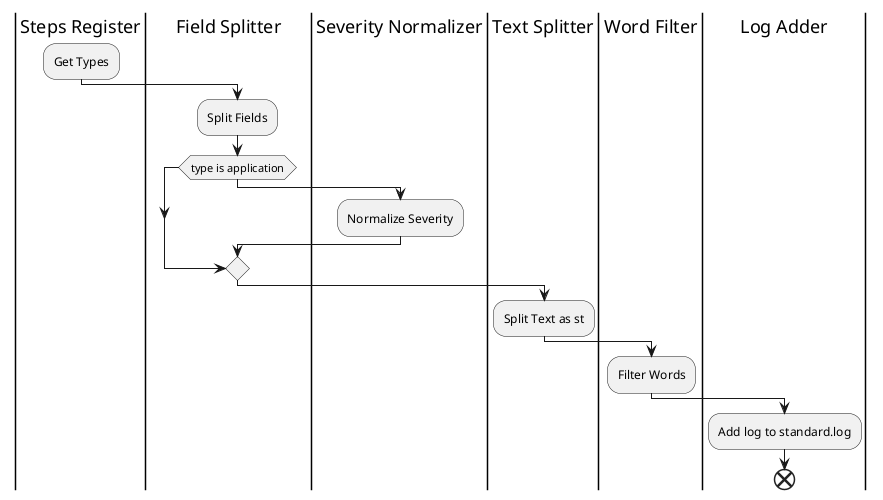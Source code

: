 @startuml
|Steps Register|
:Get Types;
|Field Splitter|
:Split Fields;
if (type is application) then
|Severity Normalizer|
:Normalize Severity;
endif
|Text Splitter|
:Split Text as st;
|Word Filter|
:Filter Words;
|Log Adder|
:Add log to standard.log;
end
@enduml


